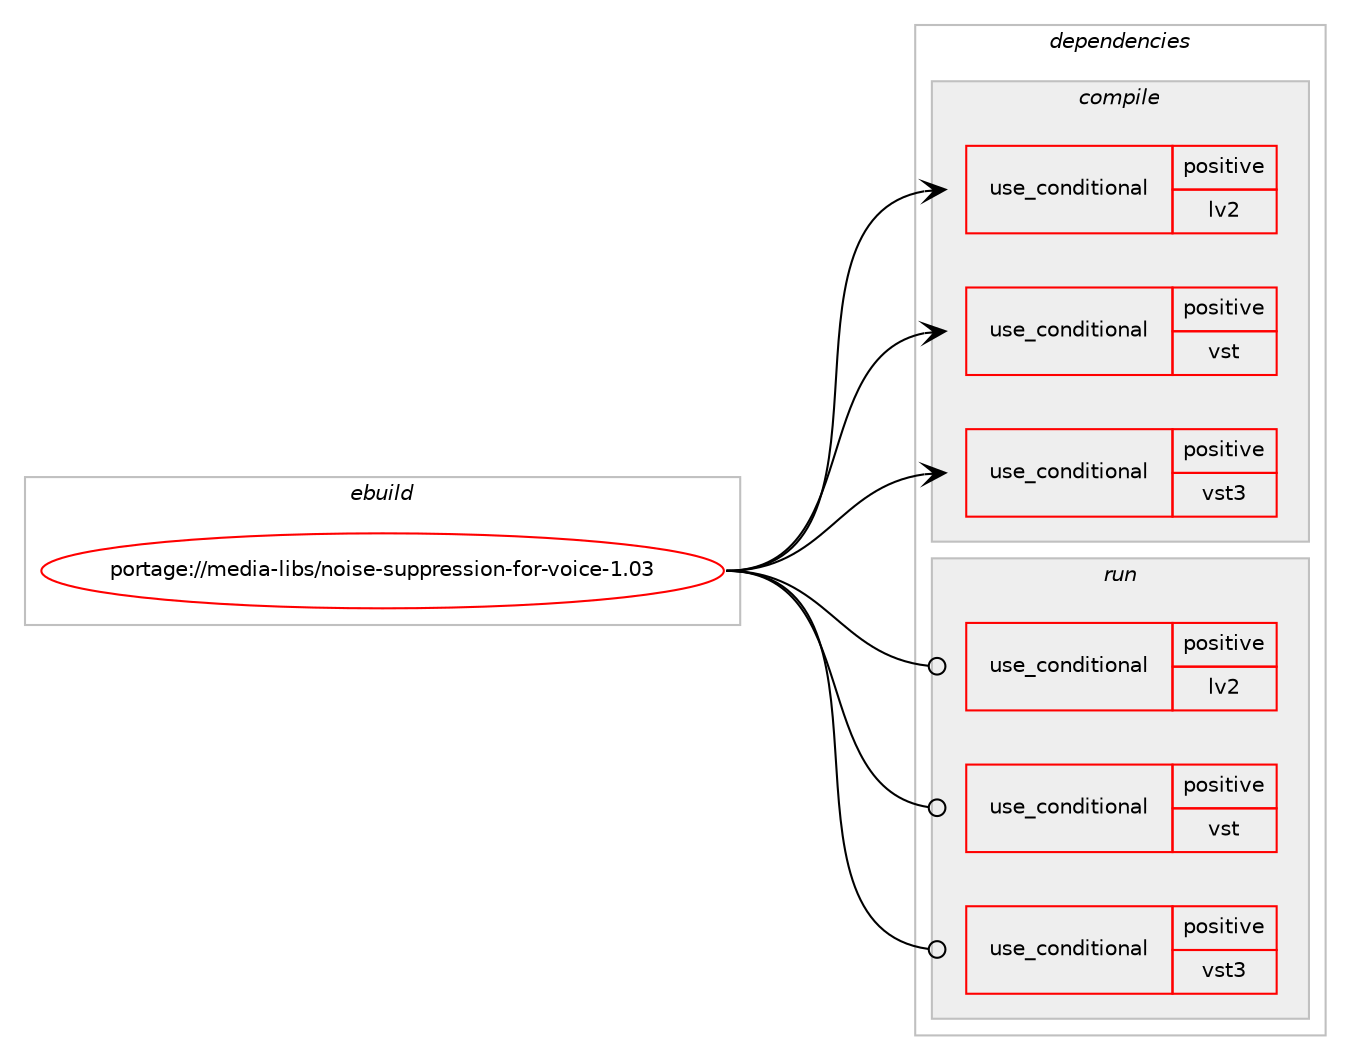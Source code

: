 digraph prolog {

# *************
# Graph options
# *************

newrank=true;
concentrate=true;
compound=true;
graph [rankdir=LR,fontname=Helvetica,fontsize=10,ranksep=1.5];#, ranksep=2.5, nodesep=0.2];
edge  [arrowhead=vee];
node  [fontname=Helvetica,fontsize=10];

# **********
# The ebuild
# **********

subgraph cluster_leftcol {
color=gray;
rank=same;
label=<<i>ebuild</i>>;
id [label="portage://media-libs/noise-suppression-for-voice-1.03", color=red, width=4, href="../media-libs/noise-suppression-for-voice-1.03.svg"];
}

# ****************
# The dependencies
# ****************

subgraph cluster_midcol {
color=gray;
label=<<i>dependencies</i>>;
subgraph cluster_compile {
fillcolor="#eeeeee";
style=filled;
label=<<i>compile</i>>;
subgraph cond75042 {
dependency157719 [label=<<TABLE BORDER="0" CELLBORDER="1" CELLSPACING="0" CELLPADDING="4"><TR><TD ROWSPAN="3" CELLPADDING="10">use_conditional</TD></TR><TR><TD>positive</TD></TR><TR><TD>lv2</TD></TR></TABLE>>, shape=none, color=red];
# *** BEGIN UNKNOWN DEPENDENCY TYPE (TODO) ***
# dependency157719 -> package_dependency(portage://media-libs/noise-suppression-for-voice-1.03,install,no,media-libs,freetype,none,[,,],[],[])
# *** END UNKNOWN DEPENDENCY TYPE (TODO) ***

# *** BEGIN UNKNOWN DEPENDENCY TYPE (TODO) ***
# dependency157719 -> package_dependency(portage://media-libs/noise-suppression-for-voice-1.03,install,no,x11-libs,libX11,none,[,,],[],[])
# *** END UNKNOWN DEPENDENCY TYPE (TODO) ***

# *** BEGIN UNKNOWN DEPENDENCY TYPE (TODO) ***
# dependency157719 -> package_dependency(portage://media-libs/noise-suppression-for-voice-1.03,install,no,x11-libs,libXcursor,none,[,,],[],[])
# *** END UNKNOWN DEPENDENCY TYPE (TODO) ***

# *** BEGIN UNKNOWN DEPENDENCY TYPE (TODO) ***
# dependency157719 -> package_dependency(portage://media-libs/noise-suppression-for-voice-1.03,install,no,x11-libs,libXinerama,none,[,,],[],[])
# *** END UNKNOWN DEPENDENCY TYPE (TODO) ***

# *** BEGIN UNKNOWN DEPENDENCY TYPE (TODO) ***
# dependency157719 -> package_dependency(portage://media-libs/noise-suppression-for-voice-1.03,install,no,x11-libs,libXrandr,none,[,,],[],[])
# *** END UNKNOWN DEPENDENCY TYPE (TODO) ***

}
id:e -> dependency157719:w [weight=20,style="solid",arrowhead="vee"];
subgraph cond75043 {
dependency157720 [label=<<TABLE BORDER="0" CELLBORDER="1" CELLSPACING="0" CELLPADDING="4"><TR><TD ROWSPAN="3" CELLPADDING="10">use_conditional</TD></TR><TR><TD>positive</TD></TR><TR><TD>vst</TD></TR></TABLE>>, shape=none, color=red];
# *** BEGIN UNKNOWN DEPENDENCY TYPE (TODO) ***
# dependency157720 -> package_dependency(portage://media-libs/noise-suppression-for-voice-1.03,install,no,media-libs,freetype,none,[,,],[],[])
# *** END UNKNOWN DEPENDENCY TYPE (TODO) ***

# *** BEGIN UNKNOWN DEPENDENCY TYPE (TODO) ***
# dependency157720 -> package_dependency(portage://media-libs/noise-suppression-for-voice-1.03,install,no,x11-libs,libX11,none,[,,],[],[])
# *** END UNKNOWN DEPENDENCY TYPE (TODO) ***

# *** BEGIN UNKNOWN DEPENDENCY TYPE (TODO) ***
# dependency157720 -> package_dependency(portage://media-libs/noise-suppression-for-voice-1.03,install,no,x11-libs,libXcursor,none,[,,],[],[])
# *** END UNKNOWN DEPENDENCY TYPE (TODO) ***

# *** BEGIN UNKNOWN DEPENDENCY TYPE (TODO) ***
# dependency157720 -> package_dependency(portage://media-libs/noise-suppression-for-voice-1.03,install,no,x11-libs,libXinerama,none,[,,],[],[])
# *** END UNKNOWN DEPENDENCY TYPE (TODO) ***

# *** BEGIN UNKNOWN DEPENDENCY TYPE (TODO) ***
# dependency157720 -> package_dependency(portage://media-libs/noise-suppression-for-voice-1.03,install,no,x11-libs,libXrandr,none,[,,],[],[])
# *** END UNKNOWN DEPENDENCY TYPE (TODO) ***

}
id:e -> dependency157720:w [weight=20,style="solid",arrowhead="vee"];
subgraph cond75044 {
dependency157721 [label=<<TABLE BORDER="0" CELLBORDER="1" CELLSPACING="0" CELLPADDING="4"><TR><TD ROWSPAN="3" CELLPADDING="10">use_conditional</TD></TR><TR><TD>positive</TD></TR><TR><TD>vst3</TD></TR></TABLE>>, shape=none, color=red];
# *** BEGIN UNKNOWN DEPENDENCY TYPE (TODO) ***
# dependency157721 -> package_dependency(portage://media-libs/noise-suppression-for-voice-1.03,install,no,media-libs,freetype,none,[,,],[],[])
# *** END UNKNOWN DEPENDENCY TYPE (TODO) ***

# *** BEGIN UNKNOWN DEPENDENCY TYPE (TODO) ***
# dependency157721 -> package_dependency(portage://media-libs/noise-suppression-for-voice-1.03,install,no,x11-libs,libX11,none,[,,],[],[])
# *** END UNKNOWN DEPENDENCY TYPE (TODO) ***

# *** BEGIN UNKNOWN DEPENDENCY TYPE (TODO) ***
# dependency157721 -> package_dependency(portage://media-libs/noise-suppression-for-voice-1.03,install,no,x11-libs,libXcursor,none,[,,],[],[])
# *** END UNKNOWN DEPENDENCY TYPE (TODO) ***

# *** BEGIN UNKNOWN DEPENDENCY TYPE (TODO) ***
# dependency157721 -> package_dependency(portage://media-libs/noise-suppression-for-voice-1.03,install,no,x11-libs,libXinerama,none,[,,],[],[])
# *** END UNKNOWN DEPENDENCY TYPE (TODO) ***

# *** BEGIN UNKNOWN DEPENDENCY TYPE (TODO) ***
# dependency157721 -> package_dependency(portage://media-libs/noise-suppression-for-voice-1.03,install,no,x11-libs,libXrandr,none,[,,],[],[])
# *** END UNKNOWN DEPENDENCY TYPE (TODO) ***

}
id:e -> dependency157721:w [weight=20,style="solid",arrowhead="vee"];
}
subgraph cluster_compileandrun {
fillcolor="#eeeeee";
style=filled;
label=<<i>compile and run</i>>;
}
subgraph cluster_run {
fillcolor="#eeeeee";
style=filled;
label=<<i>run</i>>;
subgraph cond75045 {
dependency157722 [label=<<TABLE BORDER="0" CELLBORDER="1" CELLSPACING="0" CELLPADDING="4"><TR><TD ROWSPAN="3" CELLPADDING="10">use_conditional</TD></TR><TR><TD>positive</TD></TR><TR><TD>lv2</TD></TR></TABLE>>, shape=none, color=red];
# *** BEGIN UNKNOWN DEPENDENCY TYPE (TODO) ***
# dependency157722 -> package_dependency(portage://media-libs/noise-suppression-for-voice-1.03,run,no,media-libs,freetype,none,[,,],[],[])
# *** END UNKNOWN DEPENDENCY TYPE (TODO) ***

# *** BEGIN UNKNOWN DEPENDENCY TYPE (TODO) ***
# dependency157722 -> package_dependency(portage://media-libs/noise-suppression-for-voice-1.03,run,no,x11-libs,libX11,none,[,,],[],[])
# *** END UNKNOWN DEPENDENCY TYPE (TODO) ***

# *** BEGIN UNKNOWN DEPENDENCY TYPE (TODO) ***
# dependency157722 -> package_dependency(portage://media-libs/noise-suppression-for-voice-1.03,run,no,x11-libs,libXcursor,none,[,,],[],[])
# *** END UNKNOWN DEPENDENCY TYPE (TODO) ***

# *** BEGIN UNKNOWN DEPENDENCY TYPE (TODO) ***
# dependency157722 -> package_dependency(portage://media-libs/noise-suppression-for-voice-1.03,run,no,x11-libs,libXinerama,none,[,,],[],[])
# *** END UNKNOWN DEPENDENCY TYPE (TODO) ***

# *** BEGIN UNKNOWN DEPENDENCY TYPE (TODO) ***
# dependency157722 -> package_dependency(portage://media-libs/noise-suppression-for-voice-1.03,run,no,x11-libs,libXrandr,none,[,,],[],[])
# *** END UNKNOWN DEPENDENCY TYPE (TODO) ***

}
id:e -> dependency157722:w [weight=20,style="solid",arrowhead="odot"];
subgraph cond75046 {
dependency157723 [label=<<TABLE BORDER="0" CELLBORDER="1" CELLSPACING="0" CELLPADDING="4"><TR><TD ROWSPAN="3" CELLPADDING="10">use_conditional</TD></TR><TR><TD>positive</TD></TR><TR><TD>vst</TD></TR></TABLE>>, shape=none, color=red];
# *** BEGIN UNKNOWN DEPENDENCY TYPE (TODO) ***
# dependency157723 -> package_dependency(portage://media-libs/noise-suppression-for-voice-1.03,run,no,media-libs,freetype,none,[,,],[],[])
# *** END UNKNOWN DEPENDENCY TYPE (TODO) ***

# *** BEGIN UNKNOWN DEPENDENCY TYPE (TODO) ***
# dependency157723 -> package_dependency(portage://media-libs/noise-suppression-for-voice-1.03,run,no,x11-libs,libX11,none,[,,],[],[])
# *** END UNKNOWN DEPENDENCY TYPE (TODO) ***

# *** BEGIN UNKNOWN DEPENDENCY TYPE (TODO) ***
# dependency157723 -> package_dependency(portage://media-libs/noise-suppression-for-voice-1.03,run,no,x11-libs,libXcursor,none,[,,],[],[])
# *** END UNKNOWN DEPENDENCY TYPE (TODO) ***

# *** BEGIN UNKNOWN DEPENDENCY TYPE (TODO) ***
# dependency157723 -> package_dependency(portage://media-libs/noise-suppression-for-voice-1.03,run,no,x11-libs,libXinerama,none,[,,],[],[])
# *** END UNKNOWN DEPENDENCY TYPE (TODO) ***

# *** BEGIN UNKNOWN DEPENDENCY TYPE (TODO) ***
# dependency157723 -> package_dependency(portage://media-libs/noise-suppression-for-voice-1.03,run,no,x11-libs,libXrandr,none,[,,],[],[])
# *** END UNKNOWN DEPENDENCY TYPE (TODO) ***

}
id:e -> dependency157723:w [weight=20,style="solid",arrowhead="odot"];
subgraph cond75047 {
dependency157724 [label=<<TABLE BORDER="0" CELLBORDER="1" CELLSPACING="0" CELLPADDING="4"><TR><TD ROWSPAN="3" CELLPADDING="10">use_conditional</TD></TR><TR><TD>positive</TD></TR><TR><TD>vst3</TD></TR></TABLE>>, shape=none, color=red];
# *** BEGIN UNKNOWN DEPENDENCY TYPE (TODO) ***
# dependency157724 -> package_dependency(portage://media-libs/noise-suppression-for-voice-1.03,run,no,media-libs,freetype,none,[,,],[],[])
# *** END UNKNOWN DEPENDENCY TYPE (TODO) ***

# *** BEGIN UNKNOWN DEPENDENCY TYPE (TODO) ***
# dependency157724 -> package_dependency(portage://media-libs/noise-suppression-for-voice-1.03,run,no,x11-libs,libX11,none,[,,],[],[])
# *** END UNKNOWN DEPENDENCY TYPE (TODO) ***

# *** BEGIN UNKNOWN DEPENDENCY TYPE (TODO) ***
# dependency157724 -> package_dependency(portage://media-libs/noise-suppression-for-voice-1.03,run,no,x11-libs,libXcursor,none,[,,],[],[])
# *** END UNKNOWN DEPENDENCY TYPE (TODO) ***

# *** BEGIN UNKNOWN DEPENDENCY TYPE (TODO) ***
# dependency157724 -> package_dependency(portage://media-libs/noise-suppression-for-voice-1.03,run,no,x11-libs,libXinerama,none,[,,],[],[])
# *** END UNKNOWN DEPENDENCY TYPE (TODO) ***

# *** BEGIN UNKNOWN DEPENDENCY TYPE (TODO) ***
# dependency157724 -> package_dependency(portage://media-libs/noise-suppression-for-voice-1.03,run,no,x11-libs,libXrandr,none,[,,],[],[])
# *** END UNKNOWN DEPENDENCY TYPE (TODO) ***

}
id:e -> dependency157724:w [weight=20,style="solid",arrowhead="odot"];
}
}

# **************
# The candidates
# **************

subgraph cluster_choices {
rank=same;
color=gray;
label=<<i>candidates</i>>;

}

}
